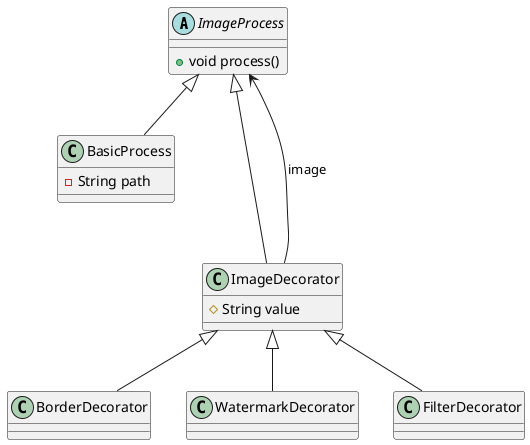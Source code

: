 @startuml
'https://plantuml.com/class-diagram

abstract class ImageProcess {
    + void process()
}

class BasicProcess {
    - String path
}

class ImageDecorator {
    # String value
}

class BorderDecorator
class WatermarkDecorator
class FilterDecorator

ImageProcess <|-- ImageDecorator
ImageProcess <|-- BasicProcess

ImageDecorator <|-- BorderDecorator
ImageDecorator <|-- WatermarkDecorator
ImageDecorator <|-- FilterDecorator

ImageProcess <--- ImageDecorator: image

@enduml
